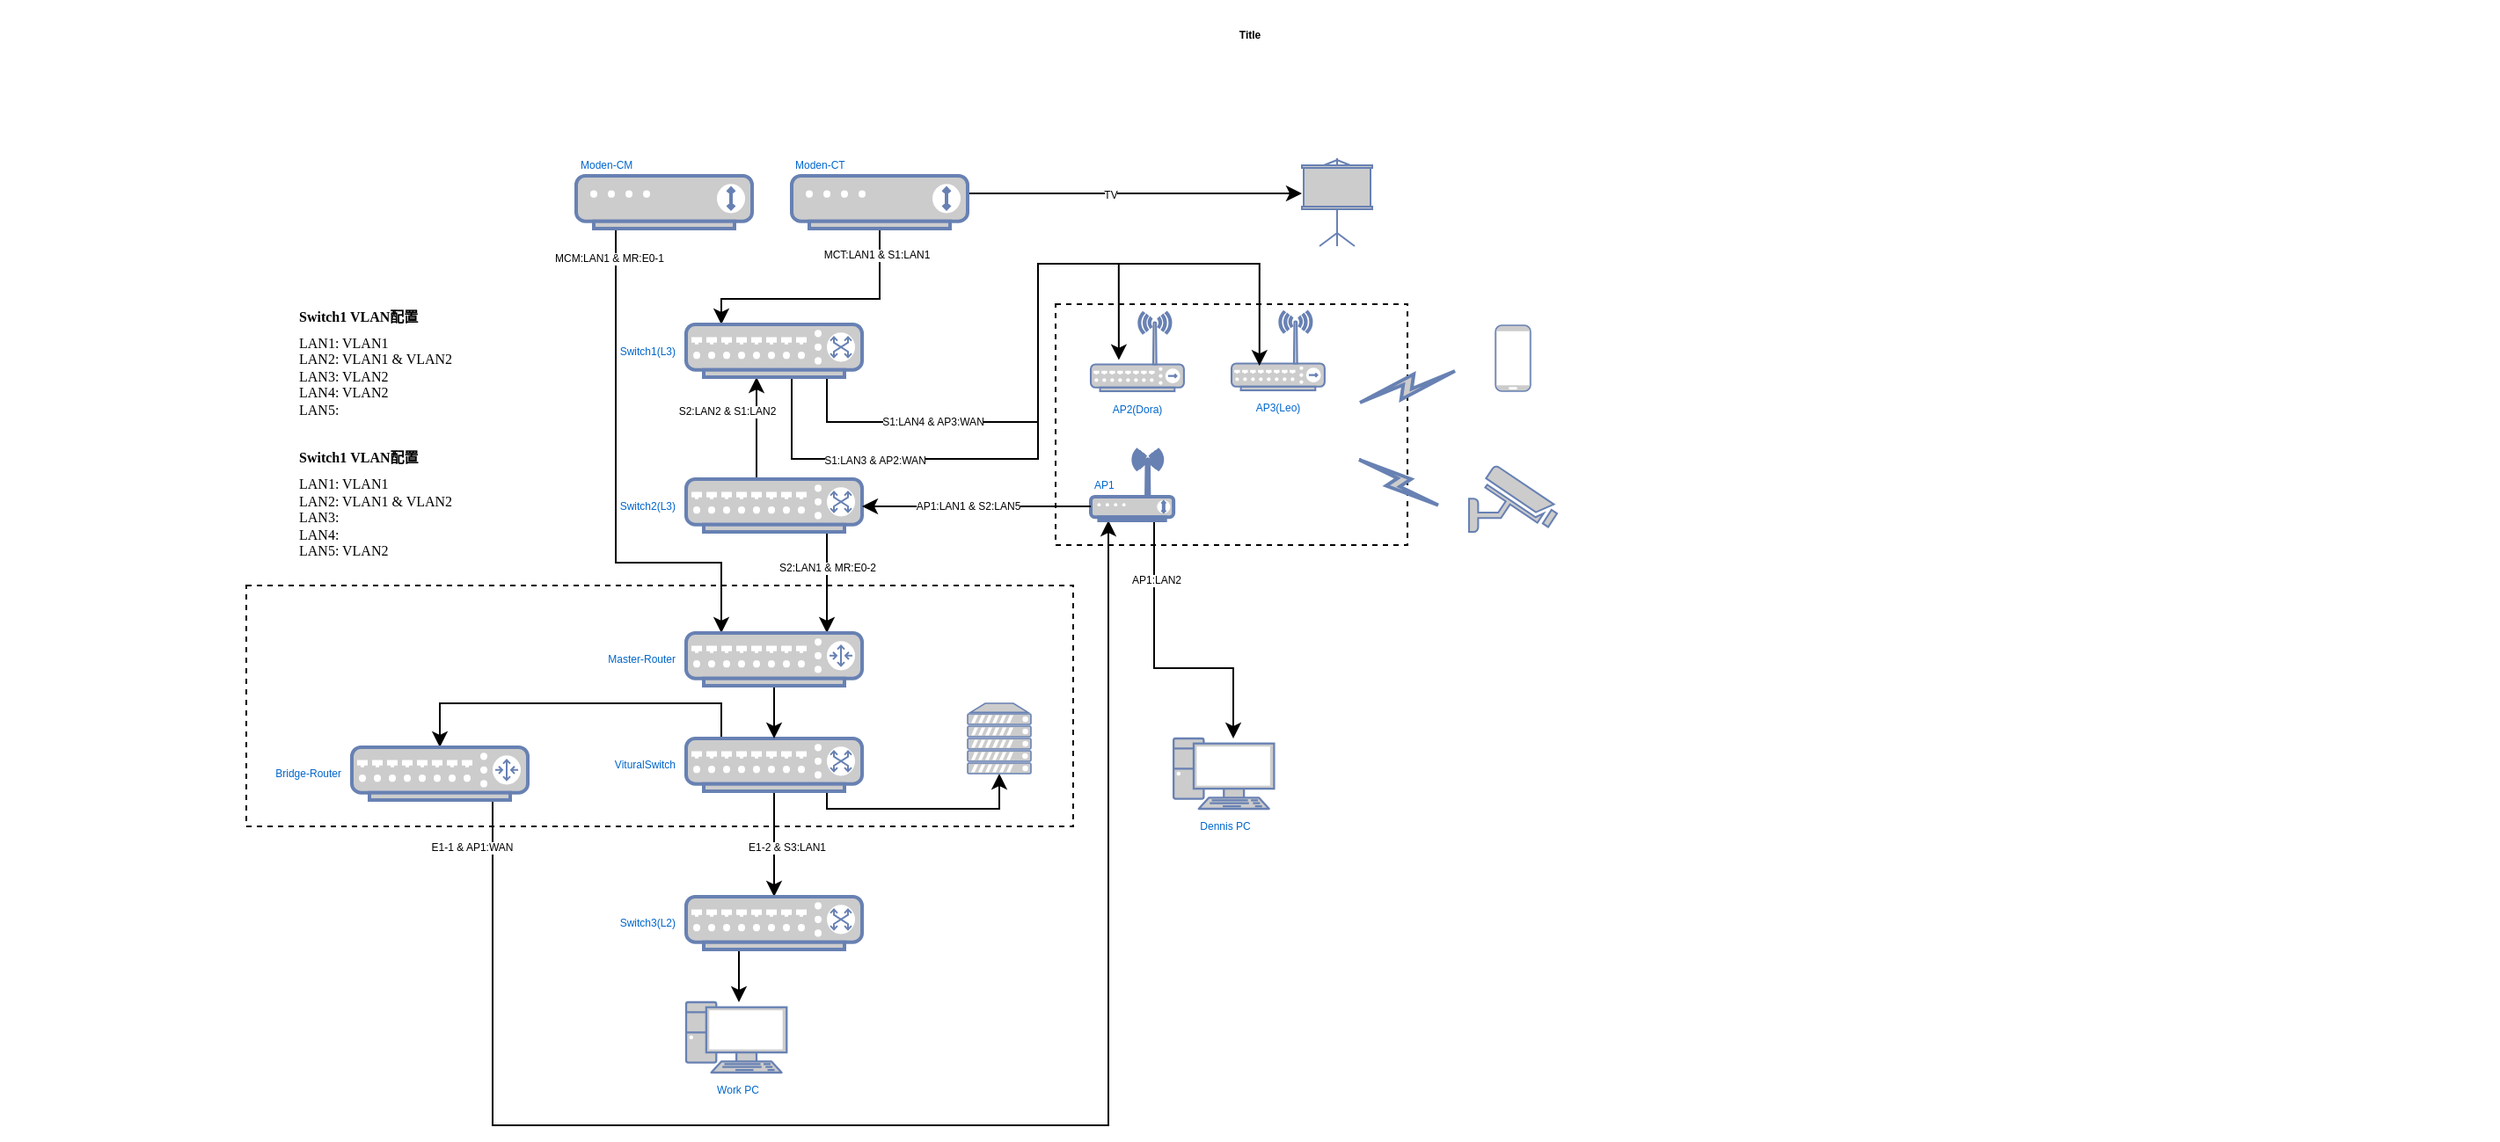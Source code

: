 <mxfile version="23.1.1" type="github">
  <diagram name="Page-1" id="197159a0-c6a4-9194-75a8-e4174976684c">
    <mxGraphModel dx="574" dy="298" grid="1" gridSize="10" guides="1" tooltips="1" connect="1" arrows="1" fold="1" page="1" pageScale="1.5" pageWidth="1169" pageHeight="826" background="none" math="0" shadow="0">
      <root>
        <mxCell id="0" style=";html=1;" />
        <mxCell id="1" style=";html=1;" parent="0" />
        <mxCell id="6DIdfMdobOz-k1TR6Dgg-60" value="&lt;h1 style=&quot;font-size: 8px;&quot;&gt;&lt;span style=&quot;background-color: initial; font-size: 8px;&quot;&gt;Switch1&amp;nbsp;&lt;/span&gt;VLAN配置&lt;/h1&gt;&lt;div style=&quot;font-size: 8px;&quot;&gt;LAN1: VLAN1&lt;/div&gt;&lt;div style=&quot;font-size: 8px;&quot;&gt;LAN2: VLAN1 &amp;amp; VLAN2&lt;/div&gt;&lt;div style=&quot;font-size: 8px;&quot;&gt;&lt;span style=&quot;background-color: initial; font-size: 8px;&quot;&gt;LAN3:&amp;nbsp;&lt;/span&gt;&lt;/div&gt;&lt;div style=&quot;font-size: 8px;&quot;&gt;LAN4:&amp;nbsp;&lt;/div&gt;&lt;div style=&quot;font-size: 8px;&quot;&gt;LAN5: VLAN2&lt;/div&gt;" style="text;html=1;strokeColor=none;fillColor=none;spacing=0;spacingTop=0;whiteSpace=wrap;overflow=hidden;rounded=0;fontSize=8;verticalAlign=bottom;fontStyle=0;fontFamily=Garamond;movable=1;resizable=1;rotatable=1;deletable=1;editable=1;locked=0;connectable=1;" vertex="1" parent="1">
          <mxGeometry x="330" y="308.75" width="118" height="70" as="geometry" />
        </mxCell>
        <mxCell id="6DIdfMdobOz-k1TR6Dgg-57" value="&lt;h1 style=&quot;font-size: 8px;&quot;&gt;&lt;span style=&quot;background-color: initial; font-size: 8px;&quot;&gt;Switch1 VLAN配置&lt;/span&gt;&lt;/h1&gt;&lt;div style=&quot;font-size: 8px;&quot;&gt;LAN1: VLAN1&lt;/div&gt;&lt;div style=&quot;font-size: 8px;&quot;&gt;LAN2: VLAN1 &amp;amp; VLAN2&lt;br style=&quot;font-size: 8px;&quot;&gt;&lt;/div&gt;&lt;div style=&quot;font-size: 8px;&quot;&gt;LAN3: VLAN2&lt;/div&gt;&lt;div style=&quot;font-size: 8px;&quot;&gt;LAN4: VLAN2&lt;/div&gt;&lt;div style=&quot;font-size: 8px;&quot;&gt;LAN5:&amp;nbsp;&lt;br style=&quot;font-size: 8px;&quot;&gt;&lt;/div&gt;" style="text;html=1;strokeColor=none;fillColor=none;spacing=0;spacingTop=0;whiteSpace=wrap;overflow=hidden;rounded=0;fontSize=8;verticalAlign=middle;fontStyle=0;fontFamily=Garamond;movable=0;resizable=0;rotatable=0;deletable=0;editable=0;locked=1;connectable=0;" vertex="1" parent="1">
          <mxGeometry x="330" y="228.75" width="118" height="70" as="geometry" />
        </mxCell>
        <mxCell id="6DIdfMdobOz-k1TR6Dgg-89" value="" style="rounded=0;whiteSpace=wrap;html=1;textOpacity=0;dashed=1;movable=1;resizable=1;rotatable=1;deletable=1;editable=1;locked=0;connectable=1;fillColor=none;fontSize=6;" vertex="1" parent="1">
          <mxGeometry x="300" y="393" width="470" height="137" as="geometry" />
        </mxCell>
        <mxCell id="6DIdfMdobOz-k1TR6Dgg-81" value="" style="rounded=0;whiteSpace=wrap;html=1;textOpacity=0;dashed=1;movable=1;resizable=1;rotatable=1;deletable=1;editable=1;locked=0;connectable=1;fillColor=none;fontSize=6;" vertex="1" parent="1">
          <mxGeometry x="760" y="233" width="200" height="137" as="geometry" />
        </mxCell>
        <mxCell id="1257a543d1cacc4b-52" value="Title" style="text;strokeColor=none;fillColor=none;html=1;fontSize=6;fontStyle=1;verticalAlign=middle;align=center;" parent="1" vertex="1">
          <mxGeometry x="160" y="60" width="1420" height="40" as="geometry" />
        </mxCell>
        <mxCell id="6DIdfMdobOz-k1TR6Dgg-40" value="" style="edgeStyle=orthogonalEdgeStyle;rounded=0;orthogonalLoop=1;jettySize=auto;html=1;fontSize=6;" edge="1" parent="1" source="6DIdfMdobOz-k1TR6Dgg-1" target="6DIdfMdobOz-k1TR6Dgg-25">
          <mxGeometry relative="1" as="geometry">
            <mxPoint x="710" y="264.999" as="sourcePoint" />
            <mxPoint x="1201" y="369.97" as="targetPoint" />
            <Array as="points">
              <mxPoint x="870" y="170" />
              <mxPoint x="870" y="170" />
            </Array>
          </mxGeometry>
        </mxCell>
        <mxCell id="6DIdfMdobOz-k1TR6Dgg-41" value="TV" style="edgeLabel;html=1;align=center;verticalAlign=middle;resizable=0;points=[];fontSize=6;" vertex="1" connectable="0" parent="6DIdfMdobOz-k1TR6Dgg-40">
          <mxGeometry x="-0.147" y="-1" relative="1" as="geometry">
            <mxPoint as="offset" />
          </mxGeometry>
        </mxCell>
        <mxCell id="6DIdfMdobOz-k1TR6Dgg-48" style="edgeStyle=orthogonalEdgeStyle;rounded=0;orthogonalLoop=1;jettySize=auto;html=1;fontSize=6;" edge="1" parent="1" source="6DIdfMdobOz-k1TR6Dgg-1" target="6DIdfMdobOz-k1TR6Dgg-22">
          <mxGeometry relative="1" as="geometry">
            <Array as="points">
              <mxPoint x="660" y="230" />
              <mxPoint x="570" y="230" />
            </Array>
          </mxGeometry>
        </mxCell>
        <mxCell id="6DIdfMdobOz-k1TR6Dgg-49" value="MCT:LAN1 &amp;amp; S1:LAN1" style="edgeLabel;html=1;align=center;verticalAlign=middle;resizable=0;points=[];fontSize=6;" vertex="1" connectable="0" parent="6DIdfMdobOz-k1TR6Dgg-48">
          <mxGeometry x="0.397" y="1" relative="1" as="geometry">
            <mxPoint x="59" y="-26" as="offset" />
          </mxGeometry>
        </mxCell>
        <mxCell id="6DIdfMdobOz-k1TR6Dgg-1" value="Moden-CT" style="fontColor=#0066CC;verticalAlign=bottom;verticalLabelPosition=top;labelPosition=center;align=left;html=1;outlineConnect=0;fillColor=#CCCCCC;strokeColor=#6881B3;gradientColor=none;gradientDirection=north;strokeWidth=2;shape=mxgraph.networks.modem;fontSize=6;" vertex="1" parent="1">
          <mxGeometry x="610" y="160" width="100" height="30" as="geometry" />
        </mxCell>
        <mxCell id="6DIdfMdobOz-k1TR6Dgg-2" value="Work PC" style="fontColor=#0066CC;verticalAlign=top;verticalLabelPosition=bottom;labelPosition=center;align=center;html=1;outlineConnect=0;fillColor=#CCCCCC;strokeColor=#6881B3;gradientColor=none;gradientDirection=north;strokeWidth=2;shape=mxgraph.networks.pc;fontSize=6;" vertex="1" parent="1">
          <mxGeometry x="550" y="630" width="57.14" height="40" as="geometry" />
        </mxCell>
        <mxCell id="6DIdfMdobOz-k1TR6Dgg-10" value="" style="edgeStyle=orthogonalEdgeStyle;rounded=0;orthogonalLoop=1;jettySize=auto;html=1;fontSize=6;" edge="1" parent="1" source="6DIdfMdobOz-k1TR6Dgg-11" target="6DIdfMdobOz-k1TR6Dgg-6">
          <mxGeometry relative="1" as="geometry">
            <mxPoint x="870" y="620" as="sourcePoint" />
            <Array as="points">
              <mxPoint x="630" y="520" />
              <mxPoint x="728" y="520" />
            </Array>
          </mxGeometry>
        </mxCell>
        <mxCell id="6DIdfMdobOz-k1TR6Dgg-62" value="" style="edgeStyle=orthogonalEdgeStyle;rounded=0;orthogonalLoop=1;jettySize=auto;html=1;fontSize=6;startArrow=none;startFill=0;endArrow=classic;endFill=1;" edge="1" parent="1" source="6DIdfMdobOz-k1TR6Dgg-70" target="6DIdfMdobOz-k1TR6Dgg-69">
          <mxGeometry relative="1" as="geometry">
            <mxPoint x="620.029" y="360" as="sourcePoint" />
            <mxPoint x="620.029" y="402.5" as="targetPoint" />
            <Array as="points">
              <mxPoint x="630" y="390" />
              <mxPoint x="630" y="390" />
            </Array>
          </mxGeometry>
        </mxCell>
        <mxCell id="6DIdfMdobOz-k1TR6Dgg-64" value="S2:LAN1 &amp;amp; MR:E0-2" style="edgeLabel;html=1;align=center;verticalAlign=middle;resizable=0;points=[];fontSize=6;" vertex="1" connectable="0" parent="6DIdfMdobOz-k1TR6Dgg-62">
          <mxGeometry x="-0.099" y="1" relative="1" as="geometry">
            <mxPoint x="-1" y="-6" as="offset" />
          </mxGeometry>
        </mxCell>
        <mxCell id="6DIdfMdobOz-k1TR6Dgg-67" style="edgeStyle=orthogonalEdgeStyle;rounded=0;orthogonalLoop=1;jettySize=auto;html=1;exitX=0.5;exitY=1;exitDx=0;exitDy=0;exitPerimeter=0;fontSize=6;" edge="1" parent="1" source="6DIdfMdobOz-k1TR6Dgg-71" target="6DIdfMdobOz-k1TR6Dgg-31">
          <mxGeometry relative="1" as="geometry">
            <mxPoint x="650" y="417.486" as="sourcePoint" />
            <Array as="points">
              <mxPoint x="440" y="500" />
              <mxPoint x="440" y="700" />
              <mxPoint x="790" y="700" />
            </Array>
          </mxGeometry>
        </mxCell>
        <mxCell id="6DIdfMdobOz-k1TR6Dgg-90" value="E1-1 &amp;amp; AP1:WAN" style="edgeLabel;html=1;align=center;verticalAlign=middle;resizable=0;points=[];fontSize=6;" vertex="1" connectable="0" parent="6DIdfMdobOz-k1TR6Dgg-67">
          <mxGeometry x="-0.779" y="-2" relative="1" as="geometry">
            <mxPoint x="-10" y="-17" as="offset" />
          </mxGeometry>
        </mxCell>
        <mxCell id="6DIdfMdobOz-k1TR6Dgg-5" value="AP3(Leo)" style="fontColor=#0066CC;verticalAlign=top;verticalLabelPosition=bottom;labelPosition=center;align=center;html=1;outlineConnect=0;fillColor=#CCCCCC;strokeColor=#6881B3;gradientColor=none;gradientDirection=north;strokeWidth=2;shape=mxgraph.networks.wireless_hub;points=[[0.02,0.94,0,0,0],[0.3,0.69,0,0,0],[0.5,1,0,0,0],[0.55,0,0,0,0],[0.82,0,0,0,0],[0.98,0.94,0,0,0],[1,0.7,0,0,0]];fontSize=6;" vertex="1" parent="1">
          <mxGeometry x="860" y="237" width="52.94" height="45" as="geometry" />
        </mxCell>
        <mxCell id="6DIdfMdobOz-k1TR6Dgg-6" value="" style="fontColor=#0066CC;verticalAlign=top;verticalLabelPosition=bottom;labelPosition=center;align=center;html=1;outlineConnect=0;fillColor=#CCCCCC;strokeColor=#6881B3;gradientColor=none;gradientDirection=north;strokeWidth=2;shape=mxgraph.networks.server;fontSize=6;" vertex="1" parent="1">
          <mxGeometry x="710" y="460" width="36" height="40" as="geometry" />
        </mxCell>
        <mxCell id="6DIdfMdobOz-k1TR6Dgg-74" style="edgeStyle=orthogonalEdgeStyle;rounded=0;orthogonalLoop=1;jettySize=auto;html=1;fontSize=6;" edge="1" parent="1" source="6DIdfMdobOz-k1TR6Dgg-11" target="6DIdfMdobOz-k1TR6Dgg-71">
          <mxGeometry relative="1" as="geometry">
            <Array as="points">
              <mxPoint x="570" y="460" />
              <mxPoint x="410" y="460" />
            </Array>
          </mxGeometry>
        </mxCell>
        <mxCell id="6DIdfMdobOz-k1TR6Dgg-77" value="" style="edgeStyle=orthogonalEdgeStyle;rounded=0;orthogonalLoop=1;jettySize=auto;html=1;fontSize=6;" edge="1" parent="1" source="6DIdfMdobOz-k1TR6Dgg-11" target="6DIdfMdobOz-k1TR6Dgg-73">
          <mxGeometry relative="1" as="geometry" />
        </mxCell>
        <mxCell id="6DIdfMdobOz-k1TR6Dgg-91" value="E1-2 &amp;amp; S3:LAN1" style="edgeLabel;html=1;align=center;verticalAlign=middle;resizable=0;points=[];fontSize=6;" vertex="1" connectable="0" parent="6DIdfMdobOz-k1TR6Dgg-77">
          <mxGeometry x="0.393" y="1" relative="1" as="geometry">
            <mxPoint x="6" y="-10" as="offset" />
          </mxGeometry>
        </mxCell>
        <mxCell id="6DIdfMdobOz-k1TR6Dgg-11" value="VituralSwitch" style="fontColor=#0066CC;verticalAlign=middle;verticalLabelPosition=middle;labelPosition=left;align=right;html=1;outlineConnect=0;fillColor=#CCCCCC;strokeColor=#6881B3;gradientColor=none;gradientDirection=north;strokeWidth=2;shape=mxgraph.networks.switch;fontSize=6;spacingRight=5;" vertex="1" parent="1">
          <mxGeometry x="550" y="480" width="100" height="30" as="geometry" />
        </mxCell>
        <mxCell id="6DIdfMdobOz-k1TR6Dgg-16" value="Dennis PC" style="fontColor=#0066CC;verticalAlign=top;verticalLabelPosition=bottom;labelPosition=center;align=center;html=1;outlineConnect=0;fillColor=#CCCCCC;strokeColor=#6881B3;gradientColor=none;gradientDirection=north;strokeWidth=2;shape=mxgraph.networks.pc;fontSize=6;" vertex="1" parent="1">
          <mxGeometry x="827.06" y="480" width="57.14" height="40" as="geometry" />
        </mxCell>
        <mxCell id="6DIdfMdobOz-k1TR6Dgg-20" value="" style="fontColor=#0066CC;verticalAlign=top;verticalLabelPosition=bottom;labelPosition=center;align=center;html=1;outlineConnect=0;fillColor=#CCCCCC;strokeColor=#6881B3;gradientColor=none;gradientDirection=north;strokeWidth=2;shape=mxgraph.networks.mobile;fontSize=6;" vertex="1" parent="1">
          <mxGeometry x="1010" y="245" width="20" height="37.5" as="geometry" />
        </mxCell>
        <mxCell id="6DIdfMdobOz-k1TR6Dgg-33" style="edgeStyle=orthogonalEdgeStyle;rounded=0;orthogonalLoop=1;jettySize=auto;html=1;entryX=0.32;entryY=0.69;entryDx=0;entryDy=0;entryPerimeter=0;fontSize=6;" edge="1" parent="1">
          <mxGeometry relative="1" as="geometry">
            <mxPoint x="610" y="270.75" as="sourcePoint" />
            <mxPoint x="795.941" y="264.8" as="targetPoint" />
            <Array as="points">
              <mxPoint x="610" y="321" />
              <mxPoint x="750" y="321" />
              <mxPoint x="750" y="210" />
              <mxPoint x="796" y="210" />
            </Array>
          </mxGeometry>
        </mxCell>
        <mxCell id="6DIdfMdobOz-k1TR6Dgg-38" value="S1:LAN3 &amp;amp; AP2:WAN" style="edgeLabel;html=1;align=center;verticalAlign=middle;resizable=0;points=[];fontSize=6;" vertex="1" connectable="0" parent="6DIdfMdobOz-k1TR6Dgg-33">
          <mxGeometry x="0.721" y="1" relative="1" as="geometry">
            <mxPoint x="-138" y="113" as="offset" />
          </mxGeometry>
        </mxCell>
        <mxCell id="6DIdfMdobOz-k1TR6Dgg-34" style="edgeStyle=orthogonalEdgeStyle;rounded=0;orthogonalLoop=1;jettySize=auto;html=1;entryX=0.3;entryY=0.69;entryDx=0;entryDy=0;entryPerimeter=0;fontSize=6;" edge="1" parent="1" source="6DIdfMdobOz-k1TR6Dgg-22" target="6DIdfMdobOz-k1TR6Dgg-5">
          <mxGeometry relative="1" as="geometry">
            <Array as="points">
              <mxPoint x="630" y="300" />
              <mxPoint x="750" y="300" />
              <mxPoint x="750" y="210" />
              <mxPoint x="876" y="210" />
            </Array>
          </mxGeometry>
        </mxCell>
        <mxCell id="6DIdfMdobOz-k1TR6Dgg-39" value="S1:LAN4 &amp;amp; AP3:WAN" style="edgeLabel;html=1;align=center;verticalAlign=middle;resizable=0;points=[];fontSize=6;" vertex="1" connectable="0" parent="6DIdfMdobOz-k1TR6Dgg-34">
          <mxGeometry x="0.8" relative="1" as="geometry">
            <mxPoint x="-186" y="74" as="offset" />
          </mxGeometry>
        </mxCell>
        <mxCell id="6DIdfMdobOz-k1TR6Dgg-50" value="" style="edgeStyle=orthogonalEdgeStyle;rounded=0;orthogonalLoop=1;jettySize=auto;html=1;startArrow=classic;startFill=1;endArrow=none;endFill=0;fontSize=6;" edge="1" parent="1" source="6DIdfMdobOz-k1TR6Dgg-22" target="6DIdfMdobOz-k1TR6Dgg-70">
          <mxGeometry relative="1" as="geometry">
            <mxPoint x="570.029" y="330" as="targetPoint" />
            <Array as="points">
              <mxPoint x="590" y="320" />
              <mxPoint x="590" y="320" />
            </Array>
          </mxGeometry>
        </mxCell>
        <mxCell id="6DIdfMdobOz-k1TR6Dgg-54" value="S2:LAN2 &amp;amp; S1:LAN2" style="edgeLabel;html=1;align=center;verticalAlign=middle;resizable=0;points=[];fontSize=6;" vertex="1" connectable="0" parent="6DIdfMdobOz-k1TR6Dgg-50">
          <mxGeometry x="-0.043" y="1" relative="1" as="geometry">
            <mxPoint x="-18" y="-9" as="offset" />
          </mxGeometry>
        </mxCell>
        <mxCell id="6DIdfMdobOz-k1TR6Dgg-22" value="Switch1(L3)" style="fontColor=#0066CC;verticalAlign=middle;verticalLabelPosition=middle;labelPosition=left;align=right;html=1;outlineConnect=0;fillColor=#CCCCCC;strokeColor=#6881B3;gradientColor=none;gradientDirection=north;strokeWidth=2;shape=mxgraph.networks.switch;fontSize=6;spacingLeft=0;spacingRight=5;" vertex="1" parent="1">
          <mxGeometry x="550" y="244.5" width="100" height="30" as="geometry" />
        </mxCell>
        <mxCell id="6DIdfMdobOz-k1TR6Dgg-24" value="" style="fontColor=#0066CC;verticalAlign=top;verticalLabelPosition=bottom;labelPosition=center;align=center;html=1;outlineConnect=0;fillColor=#CCCCCC;strokeColor=#6881B3;gradientColor=none;gradientDirection=north;strokeWidth=2;shape=mxgraph.networks.security_camera;fontSize=6;" vertex="1" parent="1">
          <mxGeometry x="995" y="325" width="50" height="37.5" as="geometry" />
        </mxCell>
        <mxCell id="6DIdfMdobOz-k1TR6Dgg-25" value="" style="fontColor=#0066CC;verticalAlign=top;verticalLabelPosition=bottom;labelPosition=center;align=center;html=1;outlineConnect=0;fillColor=#CCCCCC;strokeColor=#6881B3;gradientColor=none;gradientDirection=north;strokeWidth=2;shape=mxgraph.networks.video_projector_screen;fontSize=6;" vertex="1" parent="1">
          <mxGeometry x="900" y="150" width="40" height="50" as="geometry" />
        </mxCell>
        <mxCell id="6DIdfMdobOz-k1TR6Dgg-30" value="AP2(Dora)" style="fontColor=#0066CC;verticalAlign=top;verticalLabelPosition=bottom;labelPosition=center;align=center;html=1;outlineConnect=0;fillColor=#CCCCCC;strokeColor=#6881B3;gradientColor=none;gradientDirection=north;strokeWidth=2;shape=mxgraph.networks.wireless_hub;points=[[0,0.7,0,0,0],[0.02,0.94,0,0,0],[0.32,0.69,0,0,0],[0.5,1,0,0,0],[0.55,0,0,0,0],[0.82,0,0,0,0],[0.98,0.94,0,0,0],[1,0.7,0,0,0]];fontSize=6;" vertex="1" parent="1">
          <mxGeometry x="780" y="237.5" width="52.94" height="45" as="geometry" />
        </mxCell>
        <mxCell id="6DIdfMdobOz-k1TR6Dgg-86" style="edgeStyle=orthogonalEdgeStyle;rounded=0;orthogonalLoop=1;jettySize=auto;html=1;fontSize=6;" edge="1" parent="1" source="6DIdfMdobOz-k1TR6Dgg-31" target="6DIdfMdobOz-k1TR6Dgg-16">
          <mxGeometry relative="1" as="geometry">
            <Array as="points">
              <mxPoint x="816" y="440" />
              <mxPoint x="861" y="440" />
            </Array>
          </mxGeometry>
        </mxCell>
        <mxCell id="6DIdfMdobOz-k1TR6Dgg-87" value="AP1:LAN2" style="edgeLabel;html=1;align=center;verticalAlign=middle;resizable=0;points=[];fontSize=6;" vertex="1" connectable="0" parent="6DIdfMdobOz-k1TR6Dgg-86">
          <mxGeometry x="-0.753" y="1" relative="1" as="geometry">
            <mxPoint y="13" as="offset" />
          </mxGeometry>
        </mxCell>
        <mxCell id="6DIdfMdobOz-k1TR6Dgg-31" value="AP1" style="fontColor=#0066CC;verticalAlign=middle;verticalLabelPosition=middle;labelPosition=center;align=left;html=1;outlineConnect=0;fillColor=#CCCCCC;strokeColor=#6881B3;gradientColor=none;gradientDirection=north;strokeWidth=2;shape=mxgraph.networks.wireless_modem;spacingRight=5;spacingBottom=0;spacingTop=0;fontSize=6;points=[[0.35,0.66,0,0,0]];" vertex="1" parent="1">
          <mxGeometry x="780" y="316" width="47.06" height="40" as="geometry" />
        </mxCell>
        <mxCell id="6DIdfMdobOz-k1TR6Dgg-46" style="edgeStyle=orthogonalEdgeStyle;rounded=0;orthogonalLoop=1;jettySize=auto;html=1;fontSize=6;" edge="1" parent="1" source="6DIdfMdobOz-k1TR6Dgg-43" target="6DIdfMdobOz-k1TR6Dgg-69">
          <mxGeometry relative="1" as="geometry">
            <Array as="points">
              <mxPoint x="510" y="380" />
              <mxPoint x="570" y="380" />
            </Array>
          </mxGeometry>
        </mxCell>
        <mxCell id="6DIdfMdobOz-k1TR6Dgg-47" value="MCM:LAN1 &lt;font style=&quot;border-color: var(--border-color);&quot;&gt;&amp;amp; MR:&lt;/font&gt;E0-1" style="edgeLabel;html=1;align=center;verticalAlign=middle;resizable=0;points=[];fontSize=6;" vertex="1" connectable="0" parent="6DIdfMdobOz-k1TR6Dgg-46">
          <mxGeometry x="0.345" relative="1" as="geometry">
            <mxPoint x="-9" y="-173" as="offset" />
          </mxGeometry>
        </mxCell>
        <mxCell id="6DIdfMdobOz-k1TR6Dgg-43" value="Moden-CM" style="fontColor=#0066CC;verticalAlign=bottom;verticalLabelPosition=top;labelPosition=center;align=left;html=1;outlineConnect=0;fillColor=#CCCCCC;strokeColor=#6881B3;gradientColor=none;gradientDirection=north;strokeWidth=2;shape=mxgraph.networks.modem;fontSize=6;" vertex="1" parent="1">
          <mxGeometry x="487.5" y="160" width="100" height="30" as="geometry" />
        </mxCell>
        <mxCell id="6DIdfMdobOz-k1TR6Dgg-72" value="" style="edgeStyle=orthogonalEdgeStyle;rounded=0;orthogonalLoop=1;jettySize=auto;html=1;fontSize=6;" edge="1" parent="1" source="6DIdfMdobOz-k1TR6Dgg-69" target="6DIdfMdobOz-k1TR6Dgg-11">
          <mxGeometry relative="1" as="geometry">
            <Array as="points">
              <mxPoint x="620" y="450" />
              <mxPoint x="620" y="450" />
            </Array>
          </mxGeometry>
        </mxCell>
        <mxCell id="6DIdfMdobOz-k1TR6Dgg-69" value="Master-Router" style="fontColor=#0066CC;verticalAlign=middle;verticalLabelPosition=middle;labelPosition=left;align=right;html=1;outlineConnect=0;fillColor=#CCCCCC;strokeColor=#6881B3;gradientColor=none;gradientDirection=north;strokeWidth=2;shape=mxgraph.networks.router;fontSize=6;spacingRight=5;" vertex="1" parent="1">
          <mxGeometry x="550" y="420" width="100" height="30" as="geometry" />
        </mxCell>
        <mxCell id="6DIdfMdobOz-k1TR6Dgg-70" value="Switch2(L3)" style="fontColor=#0066CC;verticalAlign=middle;verticalLabelPosition=middle;labelPosition=left;align=right;html=1;outlineConnect=0;fillColor=#CCCCCC;strokeColor=#6881B3;gradientColor=none;gradientDirection=north;strokeWidth=2;shape=mxgraph.networks.switch;fontSize=6;spacingRight=5;" vertex="1" parent="1">
          <mxGeometry x="550" y="332.5" width="100" height="30" as="geometry" />
        </mxCell>
        <mxCell id="6DIdfMdobOz-k1TR6Dgg-71" value="Bridge-Router" style="fontColor=#0066CC;verticalAlign=middle;verticalLabelPosition=middle;labelPosition=left;align=right;html=1;outlineConnect=0;fillColor=#CCCCCC;strokeColor=#6881B3;gradientColor=none;gradientDirection=north;strokeWidth=2;shape=mxgraph.networks.router;fontSize=6;spacingRight=5;" vertex="1" parent="1">
          <mxGeometry x="360" y="485" width="100" height="30" as="geometry" />
        </mxCell>
        <mxCell id="6DIdfMdobOz-k1TR6Dgg-85" style="edgeStyle=orthogonalEdgeStyle;rounded=0;orthogonalLoop=1;jettySize=auto;html=1;fontSize=6;" edge="1" parent="1" source="6DIdfMdobOz-k1TR6Dgg-73" target="6DIdfMdobOz-k1TR6Dgg-2">
          <mxGeometry relative="1" as="geometry">
            <Array as="points">
              <mxPoint x="580" y="610" />
              <mxPoint x="580" y="610" />
            </Array>
          </mxGeometry>
        </mxCell>
        <mxCell id="6DIdfMdobOz-k1TR6Dgg-73" value="Switch3(L2)" style="fontColor=#0066CC;verticalAlign=middle;verticalLabelPosition=middle;labelPosition=left;align=right;html=1;outlineConnect=0;fillColor=#CCCCCC;strokeColor=#6881B3;gradientColor=none;gradientDirection=north;strokeWidth=2;shape=mxgraph.networks.switch;fontSize=6;spacingRight=5;" vertex="1" parent="1">
          <mxGeometry x="550" y="570" width="100" height="30" as="geometry" />
        </mxCell>
        <mxCell id="6DIdfMdobOz-k1TR6Dgg-75" value="" style="edgeStyle=orthogonalEdgeStyle;rounded=0;orthogonalLoop=1;jettySize=auto;html=1;fontSize=6;" edge="1" parent="1" source="6DIdfMdobOz-k1TR6Dgg-31" target="6DIdfMdobOz-k1TR6Dgg-70">
          <mxGeometry relative="1" as="geometry">
            <mxPoint x="955" y="556" as="sourcePoint" />
            <mxPoint x="650" y="345" as="targetPoint" />
            <Array as="points">
              <mxPoint x="746" y="348" />
              <mxPoint x="746" y="348" />
            </Array>
          </mxGeometry>
        </mxCell>
        <mxCell id="6DIdfMdobOz-k1TR6Dgg-76" value="AP1:LAN1&amp;nbsp;&amp;amp; S2:LAN5" style="edgeLabel;html=1;align=center;verticalAlign=middle;resizable=0;points=[];fontSize=6;" vertex="1" connectable="0" parent="6DIdfMdobOz-k1TR6Dgg-75">
          <mxGeometry x="-0.524" relative="1" as="geometry">
            <mxPoint x="-39" as="offset" />
          </mxGeometry>
        </mxCell>
        <mxCell id="6DIdfMdobOz-k1TR6Dgg-83" value="" style="html=1;outlineConnect=0;fillColor=#CCCCCC;strokeColor=#6881B3;gradientColor=none;gradientDirection=north;strokeWidth=2;shape=mxgraph.networks.comm_link_edge;html=1;rounded=0;fontSize=6;" edge="1" parent="1">
          <mxGeometry width="100" height="100" relative="1" as="geometry">
            <mxPoint x="990" y="270" as="sourcePoint" />
            <mxPoint x="930" y="290" as="targetPoint" />
            <Array as="points">
              <mxPoint x="960" y="260" />
            </Array>
          </mxGeometry>
        </mxCell>
        <mxCell id="6DIdfMdobOz-k1TR6Dgg-84" value="" style="html=1;outlineConnect=0;fillColor=#CCCCCC;strokeColor=#6881B3;gradientColor=none;gradientDirection=north;strokeWidth=2;shape=mxgraph.networks.comm_link_edge;html=1;rounded=0;fontSize=6;" edge="1" parent="1">
          <mxGeometry width="100" height="100" relative="1" as="geometry">
            <mxPoint x="980" y="348.75" as="sourcePoint" />
            <mxPoint x="930" y="320" as="targetPoint" />
            <Array as="points">
              <mxPoint x="950" y="348.75" />
            </Array>
          </mxGeometry>
        </mxCell>
      </root>
    </mxGraphModel>
  </diagram>
</mxfile>
